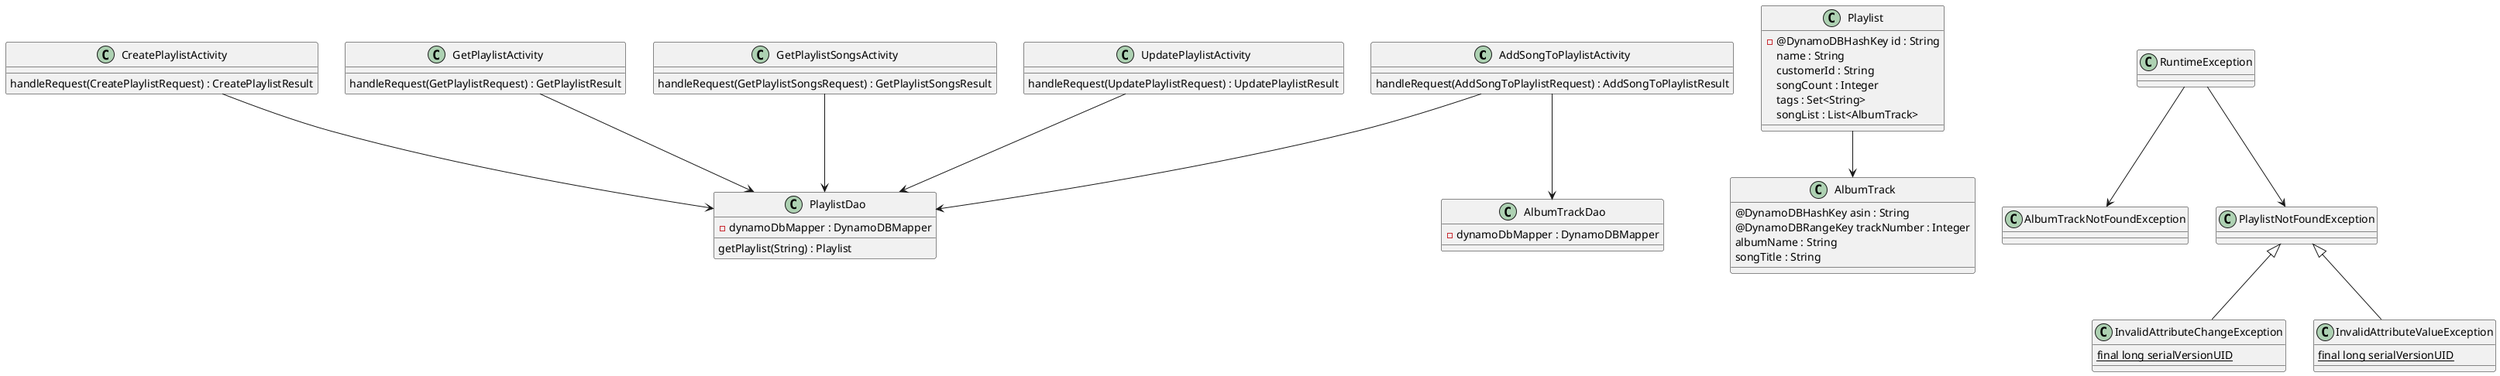 @startuml
class AddSongToPlaylistActivity {
 handleRequest(AddSongToPlaylistRequest) : AddSongToPlaylistResult
}
class CreatePlaylistActivity {
handleRequest(CreatePlaylistRequest) : CreatePlaylistResult
}

class GetPlaylistActivity{
handleRequest(GetPlaylistRequest) : GetPlaylistResult
}
class GetPlaylistSongsActivity{
handleRequest(GetPlaylistSongsRequest) : GetPlaylistSongsResult
}
class UpdatePlaylistActivity{
handleRequest(UpdatePlaylistRequest) : UpdatePlaylistResult
}
class Playlist {
-@DynamoDBHashKey id : String
name : String
customerId : String
songCount : Integer
tags : Set<String>
songList : List<AlbumTrack>
}
class PlaylistDao {
getPlaylist(String) : Playlist
- dynamoDbMapper : DynamoDBMapper
}
class AlbumTrackDao {
- dynamoDbMapper : DynamoDBMapper
}
class AlbumTrackNotFoundException {

}
class PlaylistNotFoundException {

}

class GetPlaylistActivity {

}
class GetPlaylistSongsActivity {

}
class UpdatePlaylistActivity {

}
class InvalidAttributeChangeException {
{static} final long serialVersionUID
}
class InvalidAttributeValueException {
 {static} final long serialVersionUID
}
class RuntimeException {

}
class UpdatePlaylistActivity {

}

class AlbumTrack {
@DynamoDBHashKey asin : String
@DynamoDBRangeKey trackNumber : Integer
albumName : String
songTitle : String
}
UpdatePlaylistActivity --> PlaylistDao
GetPlaylistSongsActivity --> PlaylistDao
GetPlaylistActivity --> PlaylistDao
AddSongToPlaylistActivity --> PlaylistDao
CreatePlaylistActivity --> PlaylistDao
AddSongToPlaylistActivity --> AlbumTrackDao
Playlist --> AlbumTrack
RuntimeException --> PlaylistNotFoundException
RuntimeException --> AlbumTrackNotFoundException
PlaylistNotFoundException <|-- InvalidAttributeValueException
PlaylistNotFoundException <|-- InvalidAttributeChangeException


@enduml